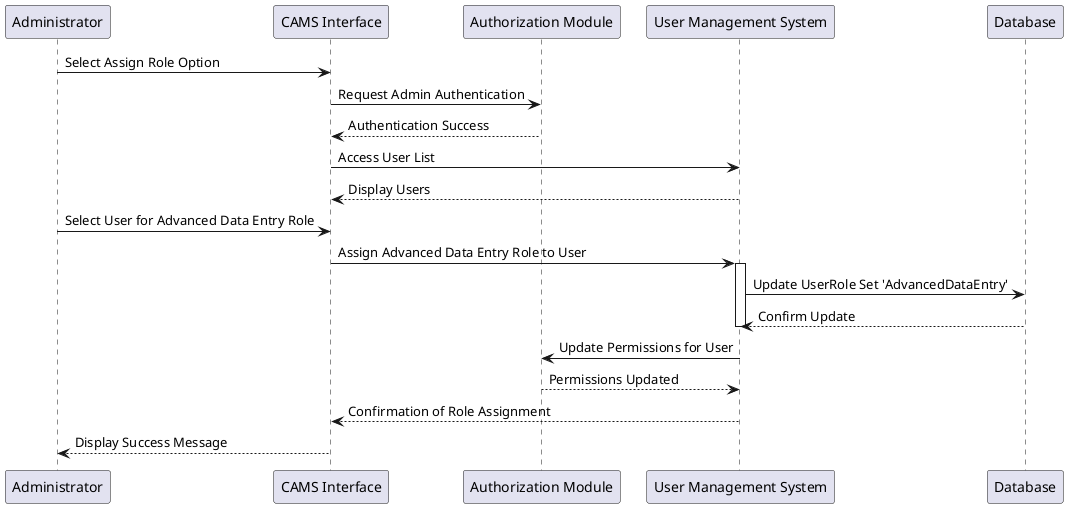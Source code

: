 @startuml
participant Administrator as Admin
participant "CAMS Interface" as Interface
participant "Authorization Module" as Auth
participant "User Management System" as UserSys
participant "Database" as DB

Admin -> Interface : Select Assign Role Option

Interface -> Auth : Request Admin Authentication
Auth --> Interface : Authentication Success

Interface -> UserSys : Access User List
UserSys --> Interface : Display Users

Admin -> Interface : Select User for Advanced Data Entry Role
Interface -> UserSys : Assign Advanced Data Entry Role to User
activate UserSys

UserSys -> DB : Update UserRole Set 'AdvancedDataEntry'
DB --> UserSys : Confirm Update
deactivate UserSys

UserSys -> Auth : Update Permissions for User
Auth --> UserSys : Permissions Updated

UserSys --> Interface : Confirmation of Role Assignment
Interface --> Admin : Display Success Message

@enduml